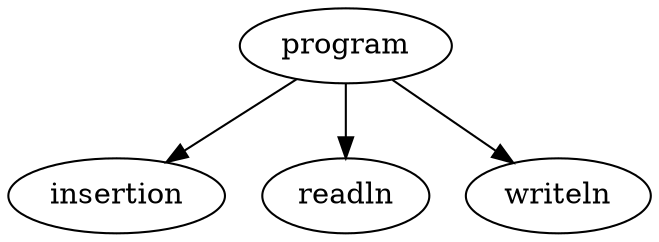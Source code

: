 digraph call_graph {
  program;
  program -> insertion;
  program -> readln;
  program -> writeln;
}
